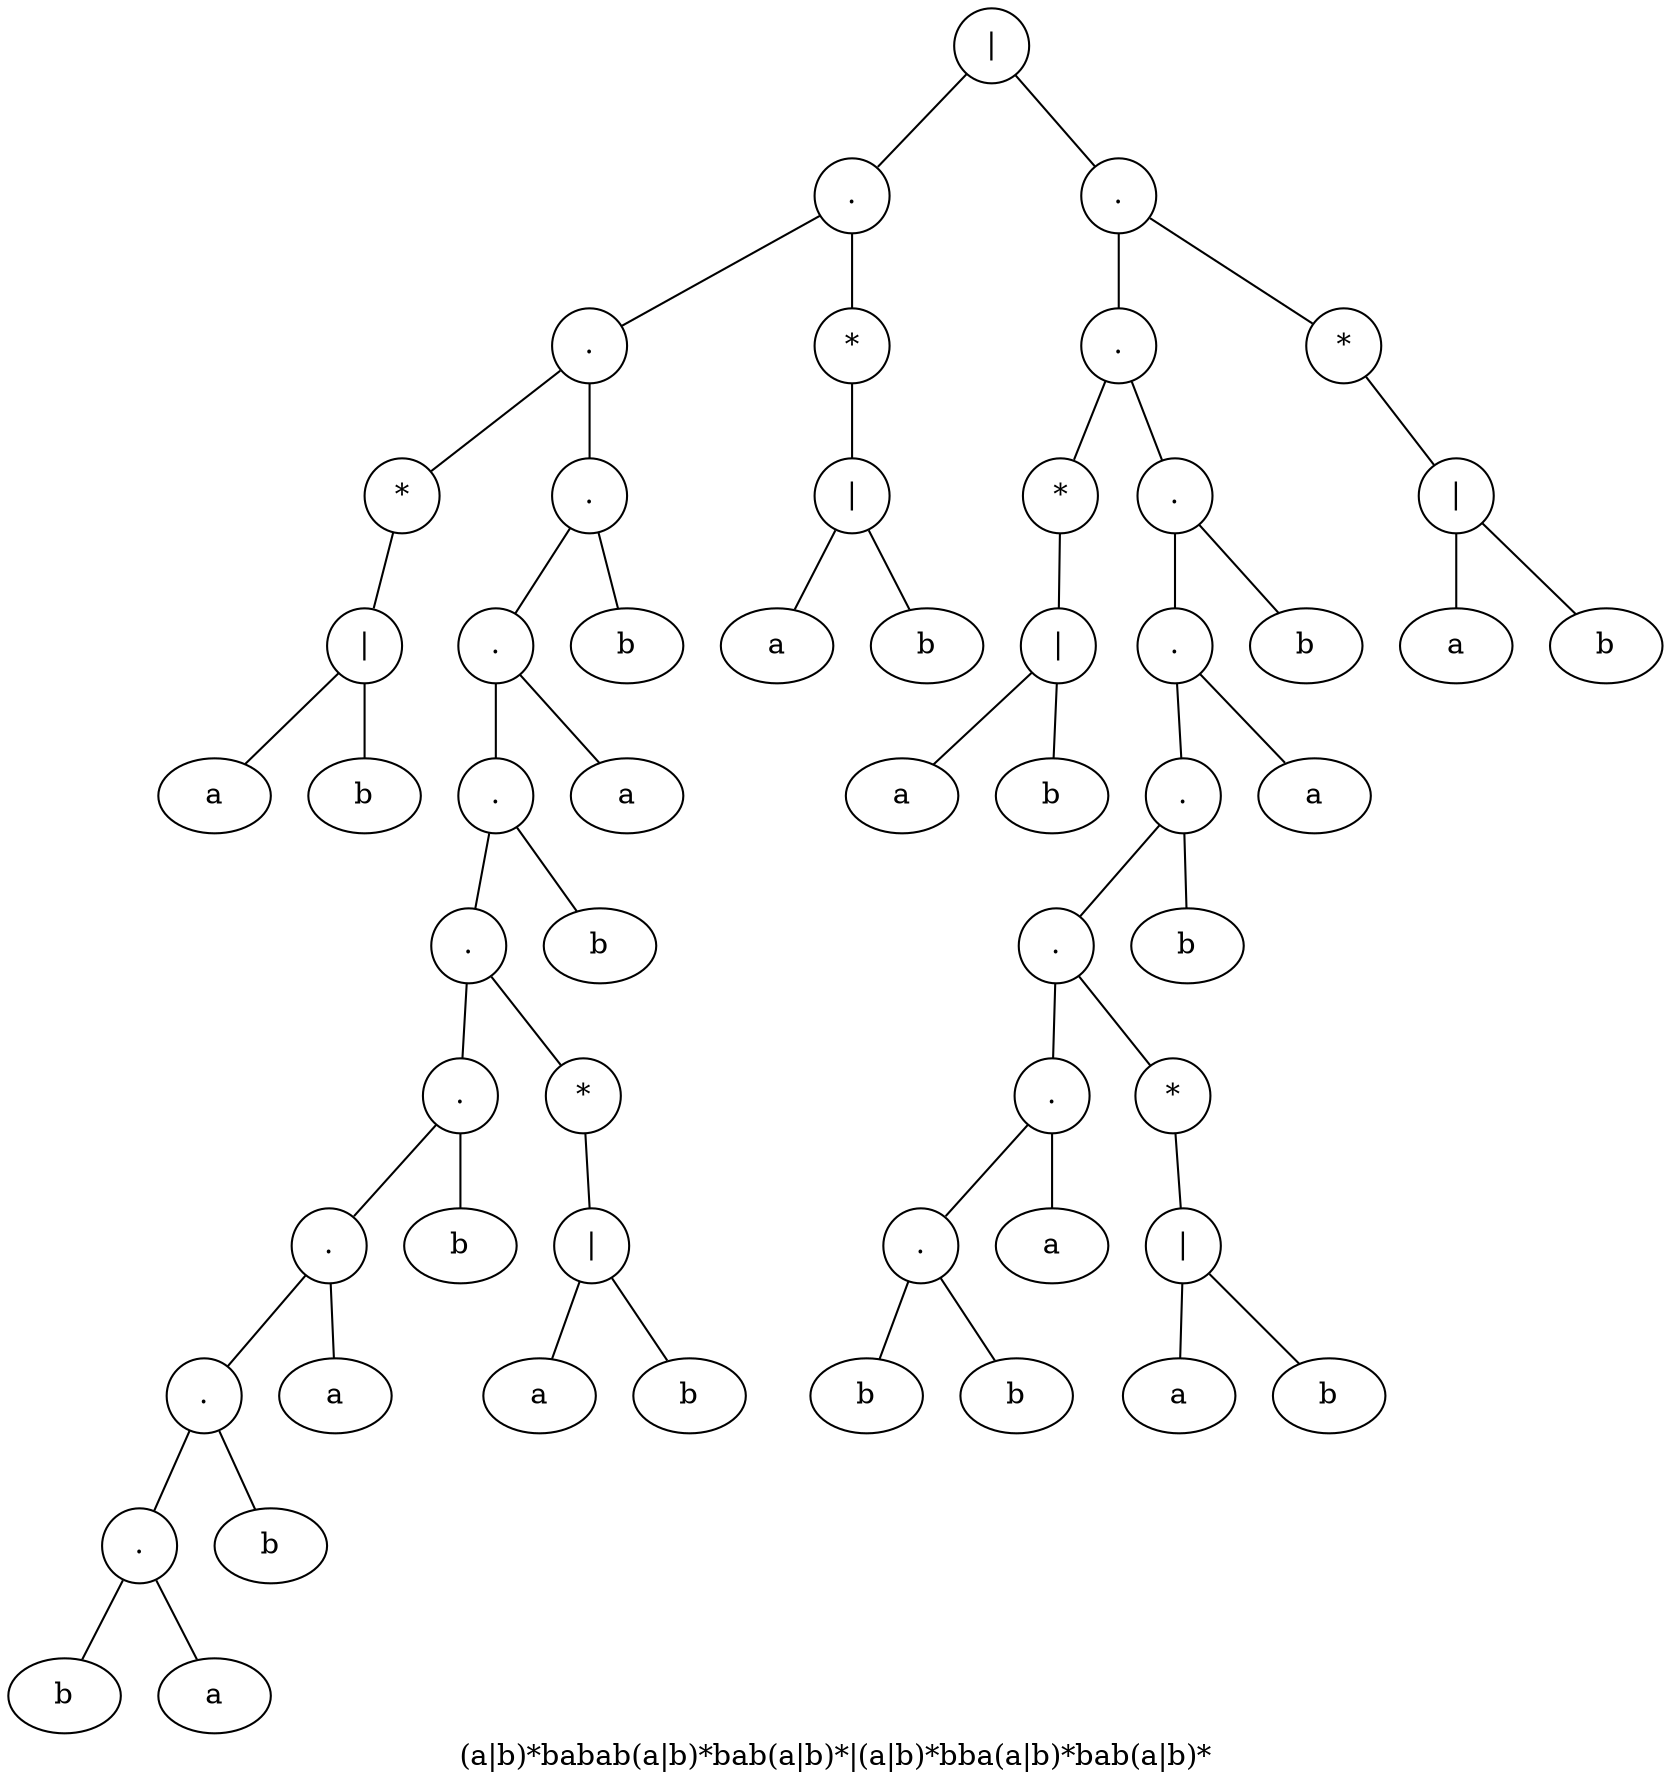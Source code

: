 digraph  G {label ="(a|b)*babab(a|b)*bab(a|b)*|(a|b)*bba(a|b)*bab(a|b)*";
node_5[label="a"]
node_6[label="b"]
node_4[label="|", shape=circle]
node_4  -> node_5[dir=none];
node_4  -> node_6[dir=none];
node_3[label="*", shape=circle]
node_3  -> node_4[dir=none];
node_15[label="b"]
node_16[label="a"]
node_14[label=".", shape=circle]
node_14  -> node_15[dir=none];
node_14  -> node_16[dir=none];
node_17[label="b"]
node_13[label=".", shape=circle]
node_13  -> node_14[dir=none];
node_13  -> node_17[dir=none];
node_18[label="a"]
node_12[label=".", shape=circle]
node_12  -> node_13[dir=none];
node_12  -> node_18[dir=none];
node_19[label="b"]
node_11[label=".", shape=circle]
node_11  -> node_12[dir=none];
node_11  -> node_19[dir=none];
node_22[label="a"]
node_23[label="b"]
node_21[label="|", shape=circle]
node_21  -> node_22[dir=none];
node_21  -> node_23[dir=none];
node_20[label="*", shape=circle]
node_20  -> node_21[dir=none];
node_10[label=".", shape=circle]
node_10  -> node_11[dir=none];
node_10  -> node_20[dir=none];
node_24[label="b"]
node_9[label=".", shape=circle]
node_9  -> node_10[dir=none];
node_9  -> node_24[dir=none];
node_25[label="a"]
node_8[label=".", shape=circle]
node_8  -> node_9[dir=none];
node_8  -> node_25[dir=none];
node_26[label="b"]
node_7[label=".", shape=circle]
node_7  -> node_8[dir=none];
node_7  -> node_26[dir=none];
node_2[label=".", shape=circle]
node_2  -> node_3[dir=none];
node_2  -> node_7[dir=none];
node_29[label="a"]
node_30[label="b"]
node_28[label="|", shape=circle]
node_28  -> node_29[dir=none];
node_28  -> node_30[dir=none];
node_27[label="*", shape=circle]
node_27  -> node_28[dir=none];
node_1[label=".", shape=circle]
node_1  -> node_2[dir=none];
node_1  -> node_27[dir=none];
node_35[label="a"]
node_36[label="b"]
node_34[label="|", shape=circle]
node_34  -> node_35[dir=none];
node_34  -> node_36[dir=none];
node_33[label="*", shape=circle]
node_33  -> node_34[dir=none];
node_43[label="b"]
node_44[label="b"]
node_42[label=".", shape=circle]
node_42  -> node_43[dir=none];
node_42  -> node_44[dir=none];
node_45[label="a"]
node_41[label=".", shape=circle]
node_41  -> node_42[dir=none];
node_41  -> node_45[dir=none];
node_48[label="a"]
node_49[label="b"]
node_47[label="|", shape=circle]
node_47  -> node_48[dir=none];
node_47  -> node_49[dir=none];
node_46[label="*", shape=circle]
node_46  -> node_47[dir=none];
node_40[label=".", shape=circle]
node_40  -> node_41[dir=none];
node_40  -> node_46[dir=none];
node_50[label="b"]
node_39[label=".", shape=circle]
node_39  -> node_40[dir=none];
node_39  -> node_50[dir=none];
node_51[label="a"]
node_38[label=".", shape=circle]
node_38  -> node_39[dir=none];
node_38  -> node_51[dir=none];
node_52[label="b"]
node_37[label=".", shape=circle]
node_37  -> node_38[dir=none];
node_37  -> node_52[dir=none];
node_32[label=".", shape=circle]
node_32  -> node_33[dir=none];
node_32  -> node_37[dir=none];
node_55[label="a"]
node_56[label="b"]
node_54[label="|", shape=circle]
node_54  -> node_55[dir=none];
node_54  -> node_56[dir=none];
node_53[label="*", shape=circle]
node_53  -> node_54[dir=none];
node_31[label=".", shape=circle]
node_31  -> node_32[dir=none];
node_31  -> node_53[dir=none];
node_0[label="|", shape=circle]
node_0  -> node_1[dir=none];
node_0  -> node_31[dir=none];
}
